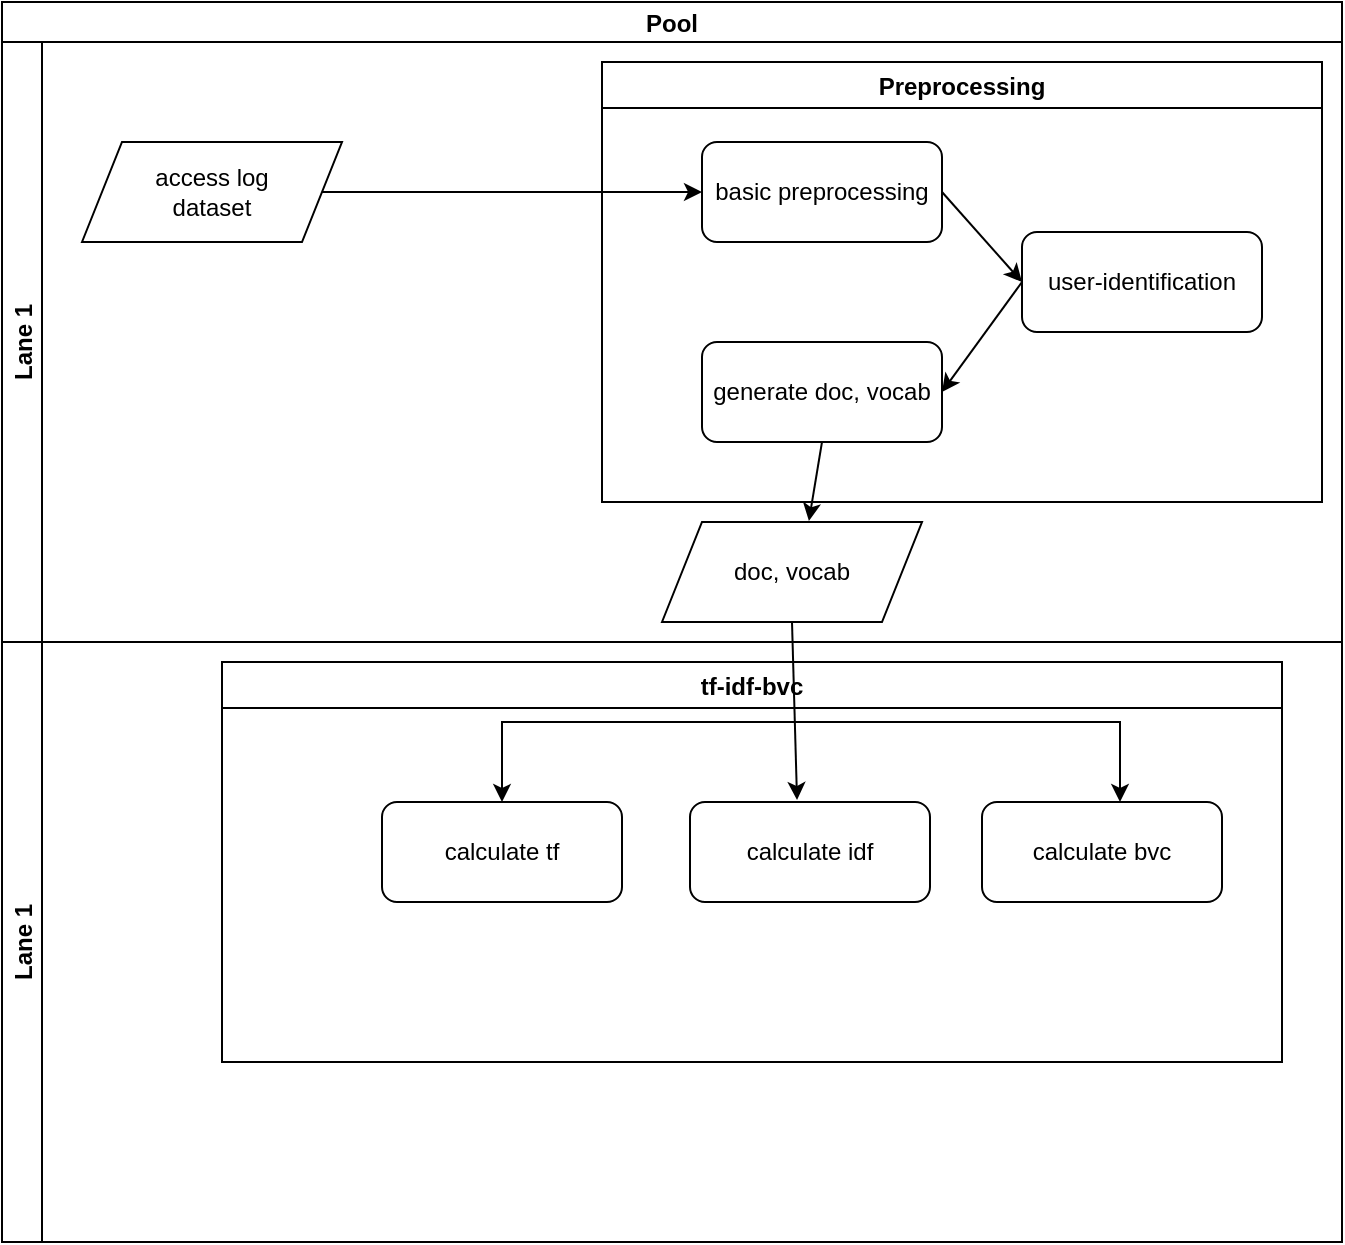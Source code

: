 <mxfile version="15.8.8" type="github">
  <diagram id="C5RBs43oDa-KdzZeNtuy" name="Page-1">
    <mxGraphModel dx="946" dy="604" grid="1" gridSize="10" guides="1" tooltips="1" connect="1" arrows="1" fold="1" page="1" pageScale="1" pageWidth="827" pageHeight="1169" math="0" shadow="0">
      <root>
        <mxCell id="WIyWlLk6GJQsqaUBKTNV-0" />
        <mxCell id="WIyWlLk6GJQsqaUBKTNV-1" parent="WIyWlLk6GJQsqaUBKTNV-0" />
        <mxCell id="YheuNgEm_OoEviIKmaRb-1" value="Pool" style="swimlane;childLayout=stackLayout;resizeParent=1;resizeParentMax=0;horizontal=1;startSize=20;horizontalStack=0;" vertex="1" parent="WIyWlLk6GJQsqaUBKTNV-1">
          <mxGeometry x="10" width="670" height="320" as="geometry" />
        </mxCell>
        <mxCell id="YheuNgEm_OoEviIKmaRb-2" value="Lane 1" style="swimlane;startSize=20;horizontal=0;" vertex="1" parent="YheuNgEm_OoEviIKmaRb-1">
          <mxGeometry y="20" width="670" height="300" as="geometry" />
        </mxCell>
        <mxCell id="YheuNgEm_OoEviIKmaRb-9" value="access log &lt;br&gt;dataset" style="shape=parallelogram;perimeter=parallelogramPerimeter;whiteSpace=wrap;html=1;fixedSize=1;" vertex="1" parent="YheuNgEm_OoEviIKmaRb-2">
          <mxGeometry x="40" y="50" width="130" height="50" as="geometry" />
        </mxCell>
        <mxCell id="YheuNgEm_OoEviIKmaRb-12" value="Preprocessing" style="swimlane;" vertex="1" parent="YheuNgEm_OoEviIKmaRb-2">
          <mxGeometry x="300" y="10" width="360" height="220" as="geometry" />
        </mxCell>
        <mxCell id="YheuNgEm_OoEviIKmaRb-14" value="basic preprocessing" style="rounded=1;whiteSpace=wrap;html=1;" vertex="1" parent="YheuNgEm_OoEviIKmaRb-12">
          <mxGeometry x="50" y="40" width="120" height="50" as="geometry" />
        </mxCell>
        <mxCell id="YheuNgEm_OoEviIKmaRb-16" value="user-identification" style="rounded=1;whiteSpace=wrap;html=1;" vertex="1" parent="YheuNgEm_OoEviIKmaRb-12">
          <mxGeometry x="210" y="85" width="120" height="50" as="geometry" />
        </mxCell>
        <mxCell id="YheuNgEm_OoEviIKmaRb-17" value="generate doc, vocab" style="rounded=1;whiteSpace=wrap;html=1;" vertex="1" parent="YheuNgEm_OoEviIKmaRb-12">
          <mxGeometry x="50" y="140" width="120" height="50" as="geometry" />
        </mxCell>
        <mxCell id="YheuNgEm_OoEviIKmaRb-20" value="" style="endArrow=classic;html=1;rounded=0;entryX=0;entryY=0.5;entryDx=0;entryDy=0;exitX=1;exitY=0.5;exitDx=0;exitDy=0;" edge="1" parent="YheuNgEm_OoEviIKmaRb-12" source="YheuNgEm_OoEviIKmaRb-14" target="YheuNgEm_OoEviIKmaRb-16">
          <mxGeometry width="50" height="50" relative="1" as="geometry">
            <mxPoint x="150" y="50" as="sourcePoint" />
            <mxPoint x="200" as="targetPoint" />
          </mxGeometry>
        </mxCell>
        <mxCell id="YheuNgEm_OoEviIKmaRb-11" style="edgeStyle=orthogonalEdgeStyle;rounded=0;orthogonalLoop=1;jettySize=auto;html=1;exitX=1;exitY=0.5;exitDx=0;exitDy=0;entryX=0;entryY=0.5;entryDx=0;entryDy=0;" edge="1" parent="YheuNgEm_OoEviIKmaRb-2" source="YheuNgEm_OoEviIKmaRb-9" target="YheuNgEm_OoEviIKmaRb-14">
          <mxGeometry relative="1" as="geometry">
            <mxPoint x="350" y="80" as="targetPoint" />
          </mxGeometry>
        </mxCell>
        <mxCell id="YheuNgEm_OoEviIKmaRb-22" value="doc, vocab" style="shape=parallelogram;perimeter=parallelogramPerimeter;whiteSpace=wrap;html=1;fixedSize=1;" vertex="1" parent="YheuNgEm_OoEviIKmaRb-2">
          <mxGeometry x="330" y="240" width="130" height="50" as="geometry" />
        </mxCell>
        <mxCell id="YheuNgEm_OoEviIKmaRb-34" value="" style="endArrow=classic;html=1;rounded=0;exitX=0.5;exitY=1;exitDx=0;exitDy=0;entryX=0.565;entryY=-0.01;entryDx=0;entryDy=0;entryPerimeter=0;" edge="1" parent="YheuNgEm_OoEviIKmaRb-2" source="YheuNgEm_OoEviIKmaRb-17" target="YheuNgEm_OoEviIKmaRb-22">
          <mxGeometry width="50" height="50" relative="1" as="geometry">
            <mxPoint x="180" y="270" as="sourcePoint" />
            <mxPoint x="230" y="220" as="targetPoint" />
          </mxGeometry>
        </mxCell>
        <mxCell id="YheuNgEm_OoEviIKmaRb-21" value="" style="endArrow=classic;html=1;rounded=0;entryX=1;entryY=0.5;entryDx=0;entryDy=0;" edge="1" parent="WIyWlLk6GJQsqaUBKTNV-1" target="YheuNgEm_OoEviIKmaRb-17">
          <mxGeometry width="50" height="50" relative="1" as="geometry">
            <mxPoint x="520" y="140" as="sourcePoint" />
            <mxPoint x="510" y="30" as="targetPoint" />
          </mxGeometry>
        </mxCell>
        <mxCell id="YheuNgEm_OoEviIKmaRb-24" value="Lane 1" style="swimlane;startSize=20;horizontal=0;" vertex="1" parent="WIyWlLk6GJQsqaUBKTNV-1">
          <mxGeometry x="10" y="320" width="670" height="300" as="geometry" />
        </mxCell>
        <mxCell id="YheuNgEm_OoEviIKmaRb-26" value="tf-idf-bvc" style="swimlane;" vertex="1" parent="YheuNgEm_OoEviIKmaRb-24">
          <mxGeometry x="110" y="10" width="530" height="200" as="geometry" />
        </mxCell>
        <mxCell id="YheuNgEm_OoEviIKmaRb-27" value="calculate idf" style="rounded=1;whiteSpace=wrap;html=1;" vertex="1" parent="YheuNgEm_OoEviIKmaRb-26">
          <mxGeometry x="234" y="70" width="120" height="50" as="geometry" />
        </mxCell>
        <mxCell id="YheuNgEm_OoEviIKmaRb-28" value="calculate bvc" style="rounded=1;whiteSpace=wrap;html=1;" vertex="1" parent="YheuNgEm_OoEviIKmaRb-26">
          <mxGeometry x="380" y="70" width="120" height="50" as="geometry" />
        </mxCell>
        <mxCell id="YheuNgEm_OoEviIKmaRb-29" value="calculate tf" style="rounded=1;whiteSpace=wrap;html=1;" vertex="1" parent="YheuNgEm_OoEviIKmaRb-26">
          <mxGeometry x="80" y="70" width="120" height="50" as="geometry" />
        </mxCell>
        <mxCell id="YheuNgEm_OoEviIKmaRb-35" value="" style="endArrow=classic;html=1;rounded=0;exitX=0.5;exitY=1;exitDx=0;exitDy=0;entryX=0.446;entryY=-0.02;entryDx=0;entryDy=0;entryPerimeter=0;" edge="1" parent="WIyWlLk6GJQsqaUBKTNV-1" source="YheuNgEm_OoEviIKmaRb-22" target="YheuNgEm_OoEviIKmaRb-27">
          <mxGeometry width="50" height="50" relative="1" as="geometry">
            <mxPoint x="190" y="300" as="sourcePoint" />
            <mxPoint x="240" y="250" as="targetPoint" />
          </mxGeometry>
        </mxCell>
        <mxCell id="YheuNgEm_OoEviIKmaRb-37" value="" style="endArrow=classic;html=1;rounded=0;entryX=0.5;entryY=0;entryDx=0;entryDy=0;" edge="1" parent="WIyWlLk6GJQsqaUBKTNV-1" target="YheuNgEm_OoEviIKmaRb-29">
          <mxGeometry width="50" height="50" relative="1" as="geometry">
            <mxPoint x="410" y="360" as="sourcePoint" />
            <mxPoint x="260" y="360" as="targetPoint" />
            <Array as="points">
              <mxPoint x="260" y="360" />
            </Array>
          </mxGeometry>
        </mxCell>
        <mxCell id="YheuNgEm_OoEviIKmaRb-38" value="" style="endArrow=classic;html=1;rounded=0;" edge="1" parent="WIyWlLk6GJQsqaUBKTNV-1">
          <mxGeometry width="50" height="50" relative="1" as="geometry">
            <mxPoint x="410" y="360" as="sourcePoint" />
            <mxPoint x="569" y="400" as="targetPoint" />
            <Array as="points">
              <mxPoint x="569" y="360" />
            </Array>
          </mxGeometry>
        </mxCell>
      </root>
    </mxGraphModel>
  </diagram>
</mxfile>
